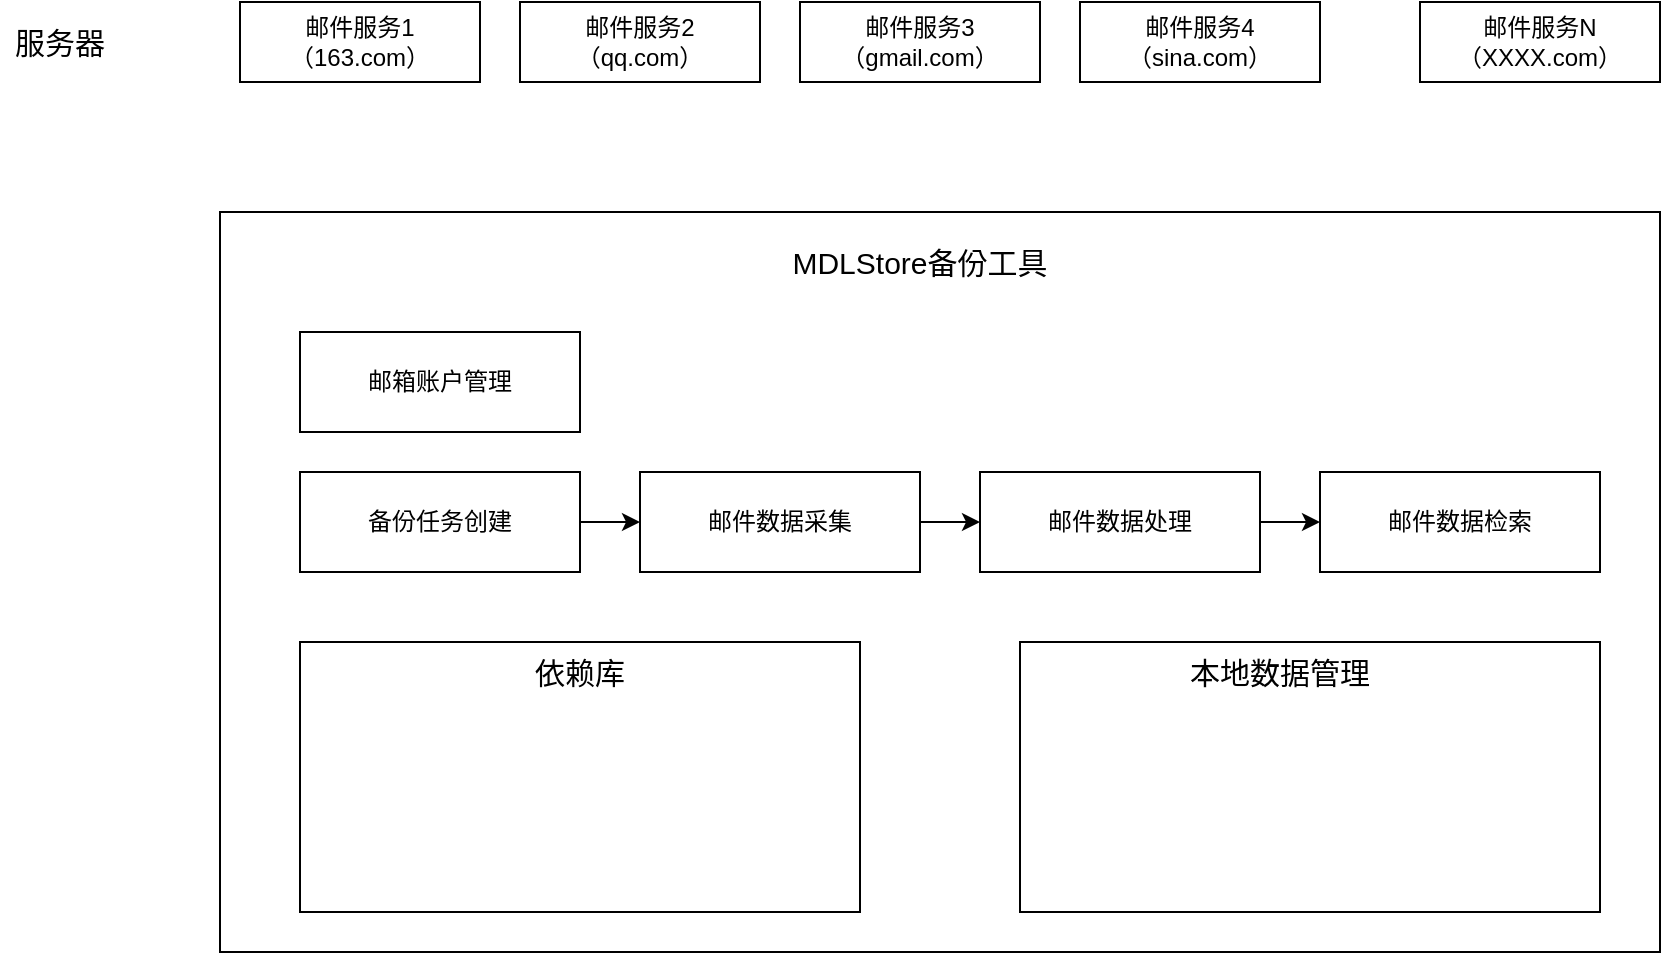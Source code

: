 <mxfile version="24.2.5" type="github">
  <diagram name="第 1 页" id="KcgZMIl5eJW6m7BrYvfu">
    <mxGraphModel dx="1863" dy="611" grid="1" gridSize="10" guides="1" tooltips="1" connect="1" arrows="1" fold="1" page="1" pageScale="1" pageWidth="827" pageHeight="1169" math="0" shadow="0">
      <root>
        <mxCell id="0" />
        <mxCell id="1" parent="0" />
        <mxCell id="3NGuBXXZeXwHXCW2pUsl-2" value="邮件服务1（163.com）" style="rounded=0;whiteSpace=wrap;html=1;" vertex="1" parent="1">
          <mxGeometry x="90" y="180" width="120" height="40" as="geometry" />
        </mxCell>
        <mxCell id="3NGuBXXZeXwHXCW2pUsl-3" value="邮件服务2&lt;div&gt;（qq.com）&lt;/div&gt;" style="rounded=0;whiteSpace=wrap;html=1;" vertex="1" parent="1">
          <mxGeometry x="230" y="180" width="120" height="40" as="geometry" />
        </mxCell>
        <mxCell id="3NGuBXXZeXwHXCW2pUsl-4" value="邮件服务3&lt;div&gt;（gmail.com）&lt;/div&gt;" style="rounded=0;whiteSpace=wrap;html=1;" vertex="1" parent="1">
          <mxGeometry x="370" y="180" width="120" height="40" as="geometry" />
        </mxCell>
        <mxCell id="3NGuBXXZeXwHXCW2pUsl-5" value="邮件服务4&lt;div&gt;（sina.com）&lt;/div&gt;" style="rounded=0;whiteSpace=wrap;html=1;" vertex="1" parent="1">
          <mxGeometry x="510" y="180" width="120" height="40" as="geometry" />
        </mxCell>
        <mxCell id="3NGuBXXZeXwHXCW2pUsl-6" value="邮件服务N&lt;div&gt;（XXXX.com）&lt;/div&gt;" style="rounded=0;whiteSpace=wrap;html=1;" vertex="1" parent="1">
          <mxGeometry x="680" y="180" width="120" height="40" as="geometry" />
        </mxCell>
        <mxCell id="3NGuBXXZeXwHXCW2pUsl-7" value="服务器" style="text;html=1;align=center;verticalAlign=middle;whiteSpace=wrap;rounded=0;fontSize=15;" vertex="1" parent="1">
          <mxGeometry x="-30" y="185" width="60" height="30" as="geometry" />
        </mxCell>
        <mxCell id="3NGuBXXZeXwHXCW2pUsl-13" value="" style="group" vertex="1" connectable="0" parent="1">
          <mxGeometry x="80" y="285" width="720" height="370" as="geometry" />
        </mxCell>
        <mxCell id="3NGuBXXZeXwHXCW2pUsl-8" value="" style="rounded=0;whiteSpace=wrap;html=1;" vertex="1" parent="3NGuBXXZeXwHXCW2pUsl-13">
          <mxGeometry width="720" height="370" as="geometry" />
        </mxCell>
        <mxCell id="3NGuBXXZeXwHXCW2pUsl-9" value="邮箱账户管理" style="rounded=0;whiteSpace=wrap;html=1;" vertex="1" parent="3NGuBXXZeXwHXCW2pUsl-13">
          <mxGeometry x="40" y="60" width="140" height="50" as="geometry" />
        </mxCell>
        <mxCell id="3NGuBXXZeXwHXCW2pUsl-15" style="edgeStyle=orthogonalEdgeStyle;rounded=0;orthogonalLoop=1;jettySize=auto;html=1;entryX=0;entryY=0.5;entryDx=0;entryDy=0;" edge="1" parent="3NGuBXXZeXwHXCW2pUsl-13" source="3NGuBXXZeXwHXCW2pUsl-10" target="3NGuBXXZeXwHXCW2pUsl-11">
          <mxGeometry relative="1" as="geometry" />
        </mxCell>
        <mxCell id="3NGuBXXZeXwHXCW2pUsl-10" value="备份任务创建" style="rounded=0;whiteSpace=wrap;html=1;" vertex="1" parent="3NGuBXXZeXwHXCW2pUsl-13">
          <mxGeometry x="40" y="130" width="140" height="50" as="geometry" />
        </mxCell>
        <mxCell id="3NGuBXXZeXwHXCW2pUsl-17" style="edgeStyle=orthogonalEdgeStyle;rounded=0;orthogonalLoop=1;jettySize=auto;html=1;entryX=0;entryY=0.5;entryDx=0;entryDy=0;" edge="1" parent="3NGuBXXZeXwHXCW2pUsl-13" source="3NGuBXXZeXwHXCW2pUsl-11" target="3NGuBXXZeXwHXCW2pUsl-16">
          <mxGeometry relative="1" as="geometry" />
        </mxCell>
        <mxCell id="3NGuBXXZeXwHXCW2pUsl-11" value="邮件数据采集" style="rounded=0;whiteSpace=wrap;html=1;" vertex="1" parent="3NGuBXXZeXwHXCW2pUsl-13">
          <mxGeometry x="210" y="130" width="140" height="50" as="geometry" />
        </mxCell>
        <mxCell id="3NGuBXXZeXwHXCW2pUsl-14" value="MDLStore备份工具" style="text;html=1;align=center;verticalAlign=middle;whiteSpace=wrap;rounded=0;fontSize=15;" vertex="1" parent="3NGuBXXZeXwHXCW2pUsl-13">
          <mxGeometry x="270" y="10" width="160" height="30" as="geometry" />
        </mxCell>
        <mxCell id="3NGuBXXZeXwHXCW2pUsl-23" style="edgeStyle=orthogonalEdgeStyle;rounded=0;orthogonalLoop=1;jettySize=auto;html=1;entryX=0;entryY=0.5;entryDx=0;entryDy=0;" edge="1" parent="3NGuBXXZeXwHXCW2pUsl-13" source="3NGuBXXZeXwHXCW2pUsl-16" target="3NGuBXXZeXwHXCW2pUsl-22">
          <mxGeometry relative="1" as="geometry" />
        </mxCell>
        <mxCell id="3NGuBXXZeXwHXCW2pUsl-16" value="邮件数据处理" style="rounded=0;whiteSpace=wrap;html=1;" vertex="1" parent="3NGuBXXZeXwHXCW2pUsl-13">
          <mxGeometry x="380" y="130" width="140" height="50" as="geometry" />
        </mxCell>
        <mxCell id="3NGuBXXZeXwHXCW2pUsl-18" value="" style="rounded=0;whiteSpace=wrap;html=1;" vertex="1" parent="3NGuBXXZeXwHXCW2pUsl-13">
          <mxGeometry x="40" y="215" width="280" height="135" as="geometry" />
        </mxCell>
        <mxCell id="3NGuBXXZeXwHXCW2pUsl-19" value="依赖库" style="text;html=1;align=center;verticalAlign=middle;whiteSpace=wrap;rounded=0;fontSize=15;" vertex="1" parent="3NGuBXXZeXwHXCW2pUsl-13">
          <mxGeometry x="100" y="215" width="160" height="30" as="geometry" />
        </mxCell>
        <mxCell id="3NGuBXXZeXwHXCW2pUsl-20" value="" style="rounded=0;whiteSpace=wrap;html=1;" vertex="1" parent="3NGuBXXZeXwHXCW2pUsl-13">
          <mxGeometry x="400" y="215" width="290" height="135" as="geometry" />
        </mxCell>
        <mxCell id="3NGuBXXZeXwHXCW2pUsl-21" value="本地数据管理" style="text;html=1;align=center;verticalAlign=middle;whiteSpace=wrap;rounded=0;fontSize=15;" vertex="1" parent="3NGuBXXZeXwHXCW2pUsl-13">
          <mxGeometry x="450" y="215" width="160" height="30" as="geometry" />
        </mxCell>
        <mxCell id="3NGuBXXZeXwHXCW2pUsl-22" value="邮件数据检索" style="rounded=0;whiteSpace=wrap;html=1;" vertex="1" parent="3NGuBXXZeXwHXCW2pUsl-13">
          <mxGeometry x="550" y="130" width="140" height="50" as="geometry" />
        </mxCell>
      </root>
    </mxGraphModel>
  </diagram>
</mxfile>
